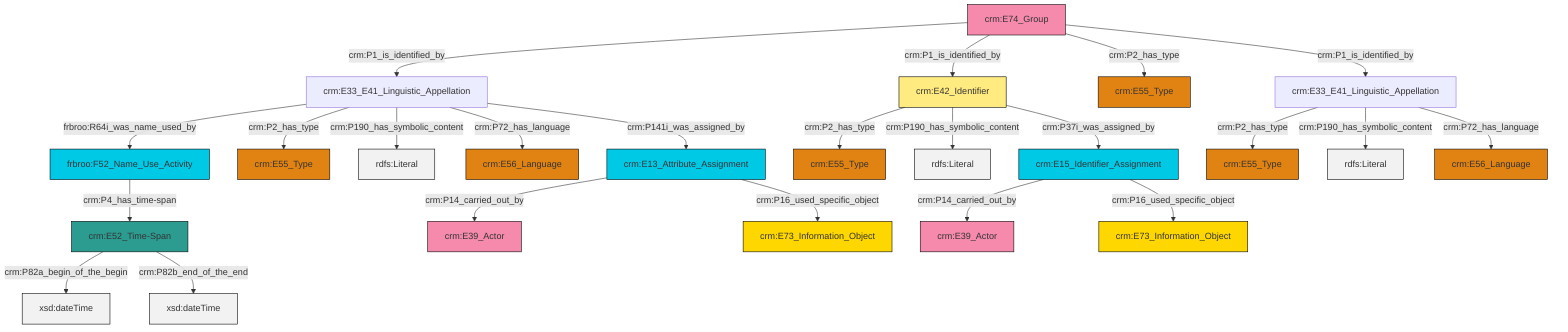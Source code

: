 graph TD
classDef Literal fill:#f2f2f2,stroke:#000000;
classDef CRM_Entity fill:#FFFFFF,stroke:#000000;
classDef Temporal_Entity fill:#00C9E6, stroke:#000000;
classDef Type fill:#E18312, stroke:#000000;
classDef Time-Span fill:#2C9C91, stroke:#000000;
classDef Appellation fill:#FFEB7F, stroke:#000000;
classDef Place fill:#008836, stroke:#000000;
classDef Persistent_Item fill:#B266B2, stroke:#000000;
classDef Conceptual_Object fill:#FFD700, stroke:#000000;
classDef Physical_Thing fill:#D2B48C, stroke:#000000;
classDef Actor fill:#f58aad, stroke:#000000;
classDef PC_Classes fill:#4ce600, stroke:#000000;
classDef Multi fill:#cccccc,stroke:#000000;

4["crm:E74_Group"]:::Actor -->|crm:P1_is_identified_by| 5["crm:E33_E41_Linguistic_Appellation"]:::Default
8["crm:E13_Attribute_Assignment"]:::Temporal_Entity -->|crm:P14_carried_out_by| 9["crm:E39_Actor"]:::Actor
10["crm:E42_Identifier"]:::Appellation -->|crm:P2_has_type| 11["crm:E55_Type"]:::Type
10["crm:E42_Identifier"]:::Appellation -->|crm:P190_has_symbolic_content| 12[rdfs:Literal]:::Literal
2["crm:E33_E41_Linguistic_Appellation"]:::Default -->|crm:P2_has_type| 13["crm:E55_Type"]:::Type
4["crm:E74_Group"]:::Actor -->|crm:P1_is_identified_by| 10["crm:E42_Identifier"]:::Appellation
5["crm:E33_E41_Linguistic_Appellation"]:::Default -->|frbroo:R64i_was_name_used_by| 6["frbroo:F52_Name_Use_Activity"]:::Temporal_Entity
5["crm:E33_E41_Linguistic_Appellation"]:::Default -->|crm:P2_has_type| 19["crm:E55_Type"]:::Type
2["crm:E33_E41_Linguistic_Appellation"]:::Default -->|crm:P190_has_symbolic_content| 20[rdfs:Literal]:::Literal
5["crm:E33_E41_Linguistic_Appellation"]:::Default -->|crm:P190_has_symbolic_content| 23[rdfs:Literal]:::Literal
24["crm:E52_Time-Span"]:::Time-Span -->|crm:P82a_begin_of_the_begin| 25[xsd:dateTime]:::Literal
8["crm:E13_Attribute_Assignment"]:::Temporal_Entity -->|crm:P16_used_specific_object| 29["crm:E73_Information_Object"]:::Conceptual_Object
33["crm:E15_Identifier_Assignment"]:::Temporal_Entity -->|crm:P14_carried_out_by| 34["crm:E39_Actor"]:::Actor
5["crm:E33_E41_Linguistic_Appellation"]:::Default -->|crm:P72_has_language| 27["crm:E56_Language"]:::Type
4["crm:E74_Group"]:::Actor -->|crm:P2_has_type| 21["crm:E55_Type"]:::Type
2["crm:E33_E41_Linguistic_Appellation"]:::Default -->|crm:P72_has_language| 30["crm:E56_Language"]:::Type
24["crm:E52_Time-Span"]:::Time-Span -->|crm:P82b_end_of_the_end| 36[xsd:dateTime]:::Literal
6["frbroo:F52_Name_Use_Activity"]:::Temporal_Entity -->|crm:P4_has_time-span| 24["crm:E52_Time-Span"]:::Time-Span
10["crm:E42_Identifier"]:::Appellation -->|crm:P37i_was_assigned_by| 33["crm:E15_Identifier_Assignment"]:::Temporal_Entity
5["crm:E33_E41_Linguistic_Appellation"]:::Default -->|crm:P141i_was_assigned_by| 8["crm:E13_Attribute_Assignment"]:::Temporal_Entity
4["crm:E74_Group"]:::Actor -->|crm:P1_is_identified_by| 2["crm:E33_E41_Linguistic_Appellation"]:::Default
33["crm:E15_Identifier_Assignment"]:::Temporal_Entity -->|crm:P16_used_specific_object| 0["crm:E73_Information_Object"]:::Conceptual_Object